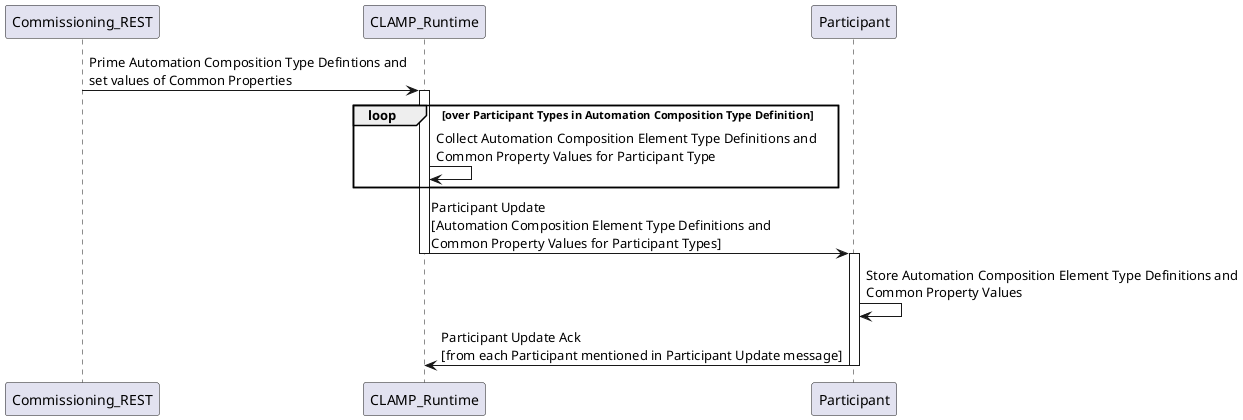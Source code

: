 @startuml
Commissioning_REST -> CLAMP_Runtime: Prime Automation Composition Type Defintions and\nset values of Common Properties
activate CLAMP_Runtime
loop over Participant Types in Automation Composition Type Definition
	CLAMP_Runtime -> CLAMP_Runtime: Collect Automation Composition Element Type Definitions and\nCommon Property Values for Participant Type
end
Participant <- CLAMP_Runtime: Participant Update\n[Automation Composition Element Type Definitions and\nCommon Property Values for Participant Types]
deactivate CLAMP_Runtime
activate Participant
Participant -> Participant: Store Automation Composition Element Type Definitions and\nCommon Property Values
Participant -> CLAMP_Runtime: Participant Update Ack\n[from each Participant mentioned in Participant Update message]
deactivate Participant
@enduml
